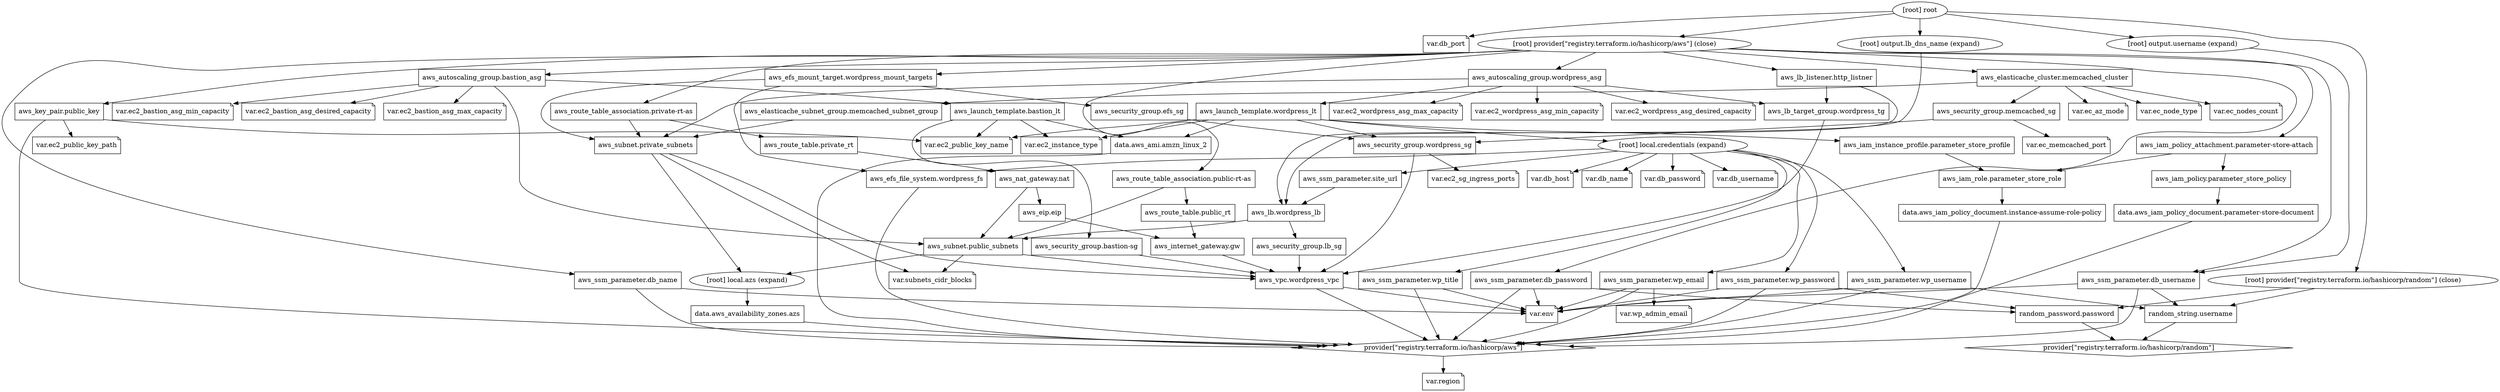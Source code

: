 digraph {
	compound = "true"
	newrank = "true"
	subgraph "root" {
		"[root] aws_autoscaling_group.bastion_asg (expand)" [label = "aws_autoscaling_group.bastion_asg", shape = "box"]
		"[root] aws_autoscaling_group.wordpress_asg (expand)" [label = "aws_autoscaling_group.wordpress_asg", shape = "box"]
		"[root] aws_efs_file_system.wordpress_fs (expand)" [label = "aws_efs_file_system.wordpress_fs", shape = "box"]
		"[root] aws_efs_mount_target.wordpress_mount_targets (expand)" [label = "aws_efs_mount_target.wordpress_mount_targets", shape = "box"]
		"[root] aws_eip.eip (expand)" [label = "aws_eip.eip", shape = "box"]
		"[root] aws_elasticache_cluster.memcached_cluster (expand)" [label = "aws_elasticache_cluster.memcached_cluster", shape = "box"]
		"[root] aws_elasticache_subnet_group.memcached_subnet_group (expand)" [label = "aws_elasticache_subnet_group.memcached_subnet_group", shape = "box"]
		"[root] aws_iam_instance_profile.parameter_store_profile (expand)" [label = "aws_iam_instance_profile.parameter_store_profile", shape = "box"]
		"[root] aws_iam_policy.parameter_store_policy (expand)" [label = "aws_iam_policy.parameter_store_policy", shape = "box"]
		"[root] aws_iam_policy_attachment.parameter-store-attach (expand)" [label = "aws_iam_policy_attachment.parameter-store-attach", shape = "box"]
		"[root] aws_iam_role.parameter_store_role (expand)" [label = "aws_iam_role.parameter_store_role", shape = "box"]
		"[root] aws_internet_gateway.gw (expand)" [label = "aws_internet_gateway.gw", shape = "box"]
		"[root] aws_key_pair.public_key (expand)" [label = "aws_key_pair.public_key", shape = "box"]
		"[root] aws_launch_template.bastion_lt (expand)" [label = "aws_launch_template.bastion_lt", shape = "box"]
		"[root] aws_launch_template.wordpress_lt (expand)" [label = "aws_launch_template.wordpress_lt", shape = "box"]
		"[root] aws_lb.wordpress_lb (expand)" [label = "aws_lb.wordpress_lb", shape = "box"]
		"[root] aws_lb_listener.http_listner (expand)" [label = "aws_lb_listener.http_listner", shape = "box"]
		"[root] aws_lb_target_group.wordpress_tg (expand)" [label = "aws_lb_target_group.wordpress_tg", shape = "box"]
		"[root] aws_nat_gateway.nat (expand)" [label = "aws_nat_gateway.nat", shape = "box"]
		"[root] aws_route_table.private_rt (expand)" [label = "aws_route_table.private_rt", shape = "box"]
		"[root] aws_route_table.public_rt (expand)" [label = "aws_route_table.public_rt", shape = "box"]
		"[root] aws_route_table_association.private-rt-as (expand)" [label = "aws_route_table_association.private-rt-as", shape = "box"]
		"[root] aws_route_table_association.public-rt-as (expand)" [label = "aws_route_table_association.public-rt-as", shape = "box"]
		"[root] aws_security_group.bastion-sg (expand)" [label = "aws_security_group.bastion-sg", shape = "box"]
		"[root] aws_security_group.efs_sg (expand)" [label = "aws_security_group.efs_sg", shape = "box"]
		"[root] aws_security_group.lb_sg (expand)" [label = "aws_security_group.lb_sg", shape = "box"]
		"[root] aws_security_group.memcached_sg (expand)" [label = "aws_security_group.memcached_sg", shape = "box"]
		"[root] aws_security_group.wordpress_sg (expand)" [label = "aws_security_group.wordpress_sg", shape = "box"]
		"[root] aws_ssm_parameter.db_name (expand)" [label = "aws_ssm_parameter.db_name", shape = "box"]
		"[root] aws_ssm_parameter.db_password (expand)" [label = "aws_ssm_parameter.db_password", shape = "box"]
		"[root] aws_ssm_parameter.db_username (expand)" [label = "aws_ssm_parameter.db_username", shape = "box"]
		"[root] aws_ssm_parameter.site_url (expand)" [label = "aws_ssm_parameter.site_url", shape = "box"]
		"[root] aws_ssm_parameter.wp_email (expand)" [label = "aws_ssm_parameter.wp_email", shape = "box"]
		"[root] aws_ssm_parameter.wp_password (expand)" [label = "aws_ssm_parameter.wp_password", shape = "box"]
		"[root] aws_ssm_parameter.wp_title (expand)" [label = "aws_ssm_parameter.wp_title", shape = "box"]
		"[root] aws_ssm_parameter.wp_username (expand)" [label = "aws_ssm_parameter.wp_username", shape = "box"]
		"[root] aws_subnet.private_subnets (expand)" [label = "aws_subnet.private_subnets", shape = "box"]
		"[root] aws_subnet.public_subnets (expand)" [label = "aws_subnet.public_subnets", shape = "box"]
		"[root] aws_vpc.wordpress_vpc (expand)" [label = "aws_vpc.wordpress_vpc", shape = "box"]
		"[root] data.aws_ami.amzn_linux_2 (expand)" [label = "data.aws_ami.amzn_linux_2", shape = "box"]
		"[root] data.aws_availability_zones.azs (expand)" [label = "data.aws_availability_zones.azs", shape = "box"]
		"[root] data.aws_iam_policy_document.instance-assume-role-policy (expand)" [label = "data.aws_iam_policy_document.instance-assume-role-policy", shape = "box"]
		"[root] data.aws_iam_policy_document.parameter-store-document (expand)" [label = "data.aws_iam_policy_document.parameter-store-document", shape = "box"]
		"[root] provider[\"registry.terraform.io/hashicorp/aws\"]" [label = "provider[\"registry.terraform.io/hashicorp/aws\"]", shape = "diamond"]
		"[root] provider[\"registry.terraform.io/hashicorp/random\"]" [label = "provider[\"registry.terraform.io/hashicorp/random\"]", shape = "diamond"]
		"[root] random_password.password (expand)" [label = "random_password.password", shape = "box"]
		"[root] random_string.username (expand)" [label = "random_string.username", shape = "box"]
		"[root] var.db_host" [label = "var.db_host", shape = "note"]
		"[root] var.db_name" [label = "var.db_name", shape = "note"]
		"[root] var.db_password" [label = "var.db_password", shape = "note"]
		"[root] var.db_port" [label = "var.db_port", shape = "note"]
		"[root] var.db_username" [label = "var.db_username", shape = "note"]
		"[root] var.ec2_bastion_asg_desired_capacity" [label = "var.ec2_bastion_asg_desired_capacity", shape = "note"]
		"[root] var.ec2_bastion_asg_max_capacity" [label = "var.ec2_bastion_asg_max_capacity", shape = "note"]
		"[root] var.ec2_bastion_asg_min_capacity" [label = "var.ec2_bastion_asg_min_capacity", shape = "note"]
		"[root] var.ec2_instance_type" [label = "var.ec2_instance_type", shape = "note"]
		"[root] var.ec2_public_key_name" [label = "var.ec2_public_key_name", shape = "note"]
		"[root] var.ec2_public_key_path" [label = "var.ec2_public_key_path", shape = "note"]
		"[root] var.ec2_sg_ingress_ports" [label = "var.ec2_sg_ingress_ports", shape = "note"]
		"[root] var.ec2_wordpress_asg_desired_capacity" [label = "var.ec2_wordpress_asg_desired_capacity", shape = "note"]
		"[root] var.ec2_wordpress_asg_max_capacity" [label = "var.ec2_wordpress_asg_max_capacity", shape = "note"]
		"[root] var.ec2_wordpress_asg_min_capacity" [label = "var.ec2_wordpress_asg_min_capacity", shape = "note"]
		"[root] var.ec_az_mode" [label = "var.ec_az_mode", shape = "note"]
		"[root] var.ec_memcached_port" [label = "var.ec_memcached_port", shape = "note"]
		"[root] var.ec_node_type" [label = "var.ec_node_type", shape = "note"]
		"[root] var.ec_nodes_count" [label = "var.ec_nodes_count", shape = "note"]
		"[root] var.env" [label = "var.env", shape = "note"]
		"[root] var.region" [label = "var.region", shape = "note"]
		"[root] var.subnets_cidr_blocks" [label = "var.subnets_cidr_blocks", shape = "note"]
		"[root] var.wp_admin_email" [label = "var.wp_admin_email", shape = "note"]
		"[root] aws_autoscaling_group.bastion_asg (expand)" -> "[root] aws_launch_template.bastion_lt (expand)"
		"[root] aws_autoscaling_group.bastion_asg (expand)" -> "[root] aws_subnet.public_subnets (expand)"
		"[root] aws_autoscaling_group.bastion_asg (expand)" -> "[root] var.ec2_bastion_asg_desired_capacity"
		"[root] aws_autoscaling_group.bastion_asg (expand)" -> "[root] var.ec2_bastion_asg_max_capacity"
		"[root] aws_autoscaling_group.bastion_asg (expand)" -> "[root] var.ec2_bastion_asg_min_capacity"
		"[root] aws_autoscaling_group.wordpress_asg (expand)" -> "[root] aws_launch_template.wordpress_lt (expand)"
		"[root] aws_autoscaling_group.wordpress_asg (expand)" -> "[root] aws_lb_target_group.wordpress_tg (expand)"
		"[root] aws_autoscaling_group.wordpress_asg (expand)" -> "[root] aws_subnet.private_subnets (expand)"
		"[root] aws_autoscaling_group.wordpress_asg (expand)" -> "[root] var.ec2_wordpress_asg_desired_capacity"
		"[root] aws_autoscaling_group.wordpress_asg (expand)" -> "[root] var.ec2_wordpress_asg_max_capacity"
		"[root] aws_autoscaling_group.wordpress_asg (expand)" -> "[root] var.ec2_wordpress_asg_min_capacity"
		"[root] aws_efs_file_system.wordpress_fs (expand)" -> "[root] provider[\"registry.terraform.io/hashicorp/aws\"]"
		"[root] aws_efs_mount_target.wordpress_mount_targets (expand)" -> "[root] aws_efs_file_system.wordpress_fs (expand)"
		"[root] aws_efs_mount_target.wordpress_mount_targets (expand)" -> "[root] aws_security_group.efs_sg (expand)"
		"[root] aws_efs_mount_target.wordpress_mount_targets (expand)" -> "[root] aws_subnet.private_subnets (expand)"
		"[root] aws_eip.eip (expand)" -> "[root] aws_internet_gateway.gw (expand)"
		"[root] aws_elasticache_cluster.memcached_cluster (expand)" -> "[root] aws_elasticache_subnet_group.memcached_subnet_group (expand)"
		"[root] aws_elasticache_cluster.memcached_cluster (expand)" -> "[root] aws_security_group.memcached_sg (expand)"
		"[root] aws_elasticache_cluster.memcached_cluster (expand)" -> "[root] var.ec_az_mode"
		"[root] aws_elasticache_cluster.memcached_cluster (expand)" -> "[root] var.ec_node_type"
		"[root] aws_elasticache_cluster.memcached_cluster (expand)" -> "[root] var.ec_nodes_count"
		"[root] aws_elasticache_subnet_group.memcached_subnet_group (expand)" -> "[root] aws_subnet.private_subnets (expand)"
		"[root] aws_iam_instance_profile.parameter_store_profile (expand)" -> "[root] aws_iam_role.parameter_store_role (expand)"
		"[root] aws_iam_policy.parameter_store_policy (expand)" -> "[root] data.aws_iam_policy_document.parameter-store-document (expand)"
		"[root] aws_iam_policy_attachment.parameter-store-attach (expand)" -> "[root] aws_iam_policy.parameter_store_policy (expand)"
		"[root] aws_iam_policy_attachment.parameter-store-attach (expand)" -> "[root] aws_iam_role.parameter_store_role (expand)"
		"[root] aws_iam_role.parameter_store_role (expand)" -> "[root] data.aws_iam_policy_document.instance-assume-role-policy (expand)"
		"[root] aws_internet_gateway.gw (expand)" -> "[root] aws_vpc.wordpress_vpc (expand)"
		"[root] aws_key_pair.public_key (expand)" -> "[root] provider[\"registry.terraform.io/hashicorp/aws\"]"
		"[root] aws_key_pair.public_key (expand)" -> "[root] var.ec2_public_key_name"
		"[root] aws_key_pair.public_key (expand)" -> "[root] var.ec2_public_key_path"
		"[root] aws_launch_template.bastion_lt (expand)" -> "[root] aws_security_group.bastion-sg (expand)"
		"[root] aws_launch_template.bastion_lt (expand)" -> "[root] data.aws_ami.amzn_linux_2 (expand)"
		"[root] aws_launch_template.bastion_lt (expand)" -> "[root] var.ec2_instance_type"
		"[root] aws_launch_template.bastion_lt (expand)" -> "[root] var.ec2_public_key_name"
		"[root] aws_launch_template.wordpress_lt (expand)" -> "[root] aws_iam_instance_profile.parameter_store_profile (expand)"
		"[root] aws_launch_template.wordpress_lt (expand)" -> "[root] aws_security_group.wordpress_sg (expand)"
		"[root] aws_launch_template.wordpress_lt (expand)" -> "[root] data.aws_ami.amzn_linux_2 (expand)"
		"[root] aws_launch_template.wordpress_lt (expand)" -> "[root] local.credentials (expand)"
		"[root] aws_launch_template.wordpress_lt (expand)" -> "[root] var.ec2_instance_type"
		"[root] aws_launch_template.wordpress_lt (expand)" -> "[root] var.ec2_public_key_name"
		"[root] aws_lb.wordpress_lb (expand)" -> "[root] aws_security_group.lb_sg (expand)"
		"[root] aws_lb.wordpress_lb (expand)" -> "[root] aws_subnet.public_subnets (expand)"
		"[root] aws_lb_listener.http_listner (expand)" -> "[root] aws_lb.wordpress_lb (expand)"
		"[root] aws_lb_listener.http_listner (expand)" -> "[root] aws_lb_target_group.wordpress_tg (expand)"
		"[root] aws_lb_target_group.wordpress_tg (expand)" -> "[root] aws_vpc.wordpress_vpc (expand)"
		"[root] aws_nat_gateway.nat (expand)" -> "[root] aws_eip.eip (expand)"
		"[root] aws_nat_gateway.nat (expand)" -> "[root] aws_subnet.public_subnets (expand)"
		"[root] aws_route_table.private_rt (expand)" -> "[root] aws_nat_gateway.nat (expand)"
		"[root] aws_route_table.public_rt (expand)" -> "[root] aws_internet_gateway.gw (expand)"
		"[root] aws_route_table_association.private-rt-as (expand)" -> "[root] aws_route_table.private_rt (expand)"
		"[root] aws_route_table_association.private-rt-as (expand)" -> "[root] aws_subnet.private_subnets (expand)"
		"[root] aws_route_table_association.public-rt-as (expand)" -> "[root] aws_route_table.public_rt (expand)"
		"[root] aws_route_table_association.public-rt-as (expand)" -> "[root] aws_subnet.public_subnets (expand)"
		"[root] aws_security_group.bastion-sg (expand)" -> "[root] aws_vpc.wordpress_vpc (expand)"
		"[root] aws_security_group.efs_sg (expand)" -> "[root] aws_security_group.wordpress_sg (expand)"
		"[root] aws_security_group.lb_sg (expand)" -> "[root] aws_vpc.wordpress_vpc (expand)"
		"[root] aws_security_group.memcached_sg (expand)" -> "[root] aws_security_group.wordpress_sg (expand)"
		"[root] aws_security_group.memcached_sg (expand)" -> "[root] var.ec_memcached_port"
		"[root] aws_security_group.wordpress_sg (expand)" -> "[root] aws_vpc.wordpress_vpc (expand)"
		"[root] aws_security_group.wordpress_sg (expand)" -> "[root] var.ec2_sg_ingress_ports"
		"[root] aws_ssm_parameter.db_name (expand)" -> "[root] provider[\"registry.terraform.io/hashicorp/aws\"]"
		"[root] aws_ssm_parameter.db_name (expand)" -> "[root] var.env"
		"[root] aws_ssm_parameter.db_password (expand)" -> "[root] provider[\"registry.terraform.io/hashicorp/aws\"]"
		"[root] aws_ssm_parameter.db_password (expand)" -> "[root] random_password.password (expand)"
		"[root] aws_ssm_parameter.db_password (expand)" -> "[root] var.env"
		"[root] aws_ssm_parameter.db_username (expand)" -> "[root] provider[\"registry.terraform.io/hashicorp/aws\"]"
		"[root] aws_ssm_parameter.db_username (expand)" -> "[root] random_string.username (expand)"
		"[root] aws_ssm_parameter.db_username (expand)" -> "[root] var.env"
		"[root] aws_ssm_parameter.site_url (expand)" -> "[root] aws_lb.wordpress_lb (expand)"
		"[root] aws_ssm_parameter.wp_email (expand)" -> "[root] provider[\"registry.terraform.io/hashicorp/aws\"]"
		"[root] aws_ssm_parameter.wp_email (expand)" -> "[root] var.env"
		"[root] aws_ssm_parameter.wp_email (expand)" -> "[root] var.wp_admin_email"
		"[root] aws_ssm_parameter.wp_password (expand)" -> "[root] provider[\"registry.terraform.io/hashicorp/aws\"]"
		"[root] aws_ssm_parameter.wp_password (expand)" -> "[root] random_password.password (expand)"
		"[root] aws_ssm_parameter.wp_password (expand)" -> "[root] var.env"
		"[root] aws_ssm_parameter.wp_title (expand)" -> "[root] provider[\"registry.terraform.io/hashicorp/aws\"]"
		"[root] aws_ssm_parameter.wp_title (expand)" -> "[root] var.env"
		"[root] aws_ssm_parameter.wp_username (expand)" -> "[root] provider[\"registry.terraform.io/hashicorp/aws\"]"
		"[root] aws_ssm_parameter.wp_username (expand)" -> "[root] random_string.username (expand)"
		"[root] aws_ssm_parameter.wp_username (expand)" -> "[root] var.env"
		"[root] aws_subnet.private_subnets (expand)" -> "[root] aws_vpc.wordpress_vpc (expand)"
		"[root] aws_subnet.private_subnets (expand)" -> "[root] local.azs (expand)"
		"[root] aws_subnet.private_subnets (expand)" -> "[root] var.subnets_cidr_blocks"
		"[root] aws_subnet.public_subnets (expand)" -> "[root] aws_vpc.wordpress_vpc (expand)"
		"[root] aws_subnet.public_subnets (expand)" -> "[root] local.azs (expand)"
		"[root] aws_subnet.public_subnets (expand)" -> "[root] var.subnets_cidr_blocks"
		"[root] aws_vpc.wordpress_vpc (expand)" -> "[root] provider[\"registry.terraform.io/hashicorp/aws\"]"
		"[root] aws_vpc.wordpress_vpc (expand)" -> "[root] var.env"
		"[root] data.aws_ami.amzn_linux_2 (expand)" -> "[root] provider[\"registry.terraform.io/hashicorp/aws\"]"
		"[root] data.aws_availability_zones.azs (expand)" -> "[root] provider[\"registry.terraform.io/hashicorp/aws\"]"
		"[root] data.aws_iam_policy_document.instance-assume-role-policy (expand)" -> "[root] provider[\"registry.terraform.io/hashicorp/aws\"]"
		"[root] data.aws_iam_policy_document.parameter-store-document (expand)" -> "[root] provider[\"registry.terraform.io/hashicorp/aws\"]"
		"[root] local.azs (expand)" -> "[root] data.aws_availability_zones.azs (expand)"
		"[root] local.credentials (expand)" -> "[root] aws_efs_file_system.wordpress_fs (expand)"
		"[root] local.credentials (expand)" -> "[root] aws_ssm_parameter.site_url (expand)"
		"[root] local.credentials (expand)" -> "[root] aws_ssm_parameter.wp_email (expand)"
		"[root] local.credentials (expand)" -> "[root] aws_ssm_parameter.wp_password (expand)"
		"[root] local.credentials (expand)" -> "[root] aws_ssm_parameter.wp_title (expand)"
		"[root] local.credentials (expand)" -> "[root] aws_ssm_parameter.wp_username (expand)"
		"[root] local.credentials (expand)" -> "[root] var.db_host"
		"[root] local.credentials (expand)" -> "[root] var.db_name"
		"[root] local.credentials (expand)" -> "[root] var.db_password"
		"[root] local.credentials (expand)" -> "[root] var.db_username"
		"[root] output.lb_dns_name (expand)" -> "[root] aws_lb.wordpress_lb (expand)"
		"[root] output.username (expand)" -> "[root] aws_ssm_parameter.db_username (expand)"
		"[root] provider[\"registry.terraform.io/hashicorp/aws\"] (close)" -> "[root] aws_autoscaling_group.bastion_asg (expand)"
		"[root] provider[\"registry.terraform.io/hashicorp/aws\"] (close)" -> "[root] aws_autoscaling_group.wordpress_asg (expand)"
		"[root] provider[\"registry.terraform.io/hashicorp/aws\"] (close)" -> "[root] aws_efs_mount_target.wordpress_mount_targets (expand)"
		"[root] provider[\"registry.terraform.io/hashicorp/aws\"] (close)" -> "[root] aws_elasticache_cluster.memcached_cluster (expand)"
		"[root] provider[\"registry.terraform.io/hashicorp/aws\"] (close)" -> "[root] aws_iam_policy_attachment.parameter-store-attach (expand)"
		"[root] provider[\"registry.terraform.io/hashicorp/aws\"] (close)" -> "[root] aws_key_pair.public_key (expand)"
		"[root] provider[\"registry.terraform.io/hashicorp/aws\"] (close)" -> "[root] aws_lb_listener.http_listner (expand)"
		"[root] provider[\"registry.terraform.io/hashicorp/aws\"] (close)" -> "[root] aws_route_table_association.private-rt-as (expand)"
		"[root] provider[\"registry.terraform.io/hashicorp/aws\"] (close)" -> "[root] aws_route_table_association.public-rt-as (expand)"
		"[root] provider[\"registry.terraform.io/hashicorp/aws\"] (close)" -> "[root] aws_ssm_parameter.db_name (expand)"
		"[root] provider[\"registry.terraform.io/hashicorp/aws\"] (close)" -> "[root] aws_ssm_parameter.db_password (expand)"
		"[root] provider[\"registry.terraform.io/hashicorp/aws\"] (close)" -> "[root] aws_ssm_parameter.db_username (expand)"
		"[root] provider[\"registry.terraform.io/hashicorp/aws\"]" -> "[root] var.region"
		"[root] provider[\"registry.terraform.io/hashicorp/random\"] (close)" -> "[root] random_password.password (expand)"
		"[root] provider[\"registry.terraform.io/hashicorp/random\"] (close)" -> "[root] random_string.username (expand)"
		"[root] random_password.password (expand)" -> "[root] provider[\"registry.terraform.io/hashicorp/random\"]"
		"[root] random_string.username (expand)" -> "[root] provider[\"registry.terraform.io/hashicorp/random\"]"
		"[root] root" -> "[root] output.lb_dns_name (expand)"
		"[root] root" -> "[root] output.username (expand)"
		"[root] root" -> "[root] provider[\"registry.terraform.io/hashicorp/aws\"] (close)"
		"[root] root" -> "[root] provider[\"registry.terraform.io/hashicorp/random\"] (close)"
		"[root] root" -> "[root] var.db_port"
	}
}

